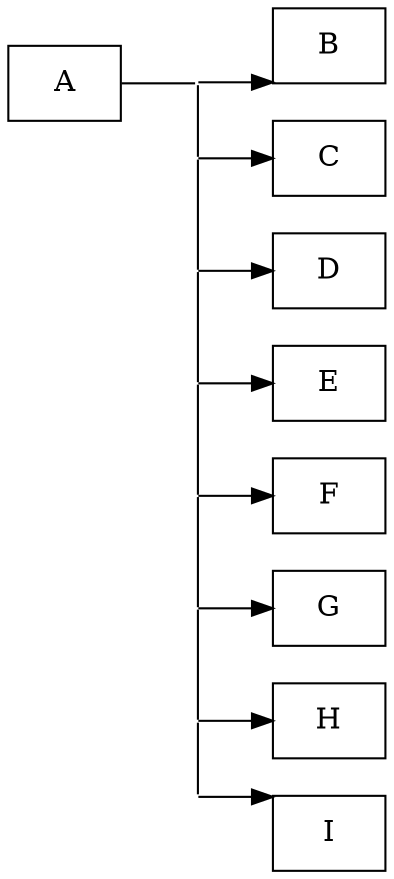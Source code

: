  digraph {
    splines="ortho"
    rankdir="LR"

    node [shape=box]
    A B C D E F G H I

    node [shape=none, label="", width=0.0, height=0.0]
    {
        rank=same;
        bb->cc->dd->ee->ff->gg->hh->ii [arrowhead="none"]
    }

    A->bb [arrowhead="none"]

    bb -> B
    cc -> C
    dd -> D
    ee -> E
    ff -> F
    gg -> G
    hh -> H
    ii -> I
}